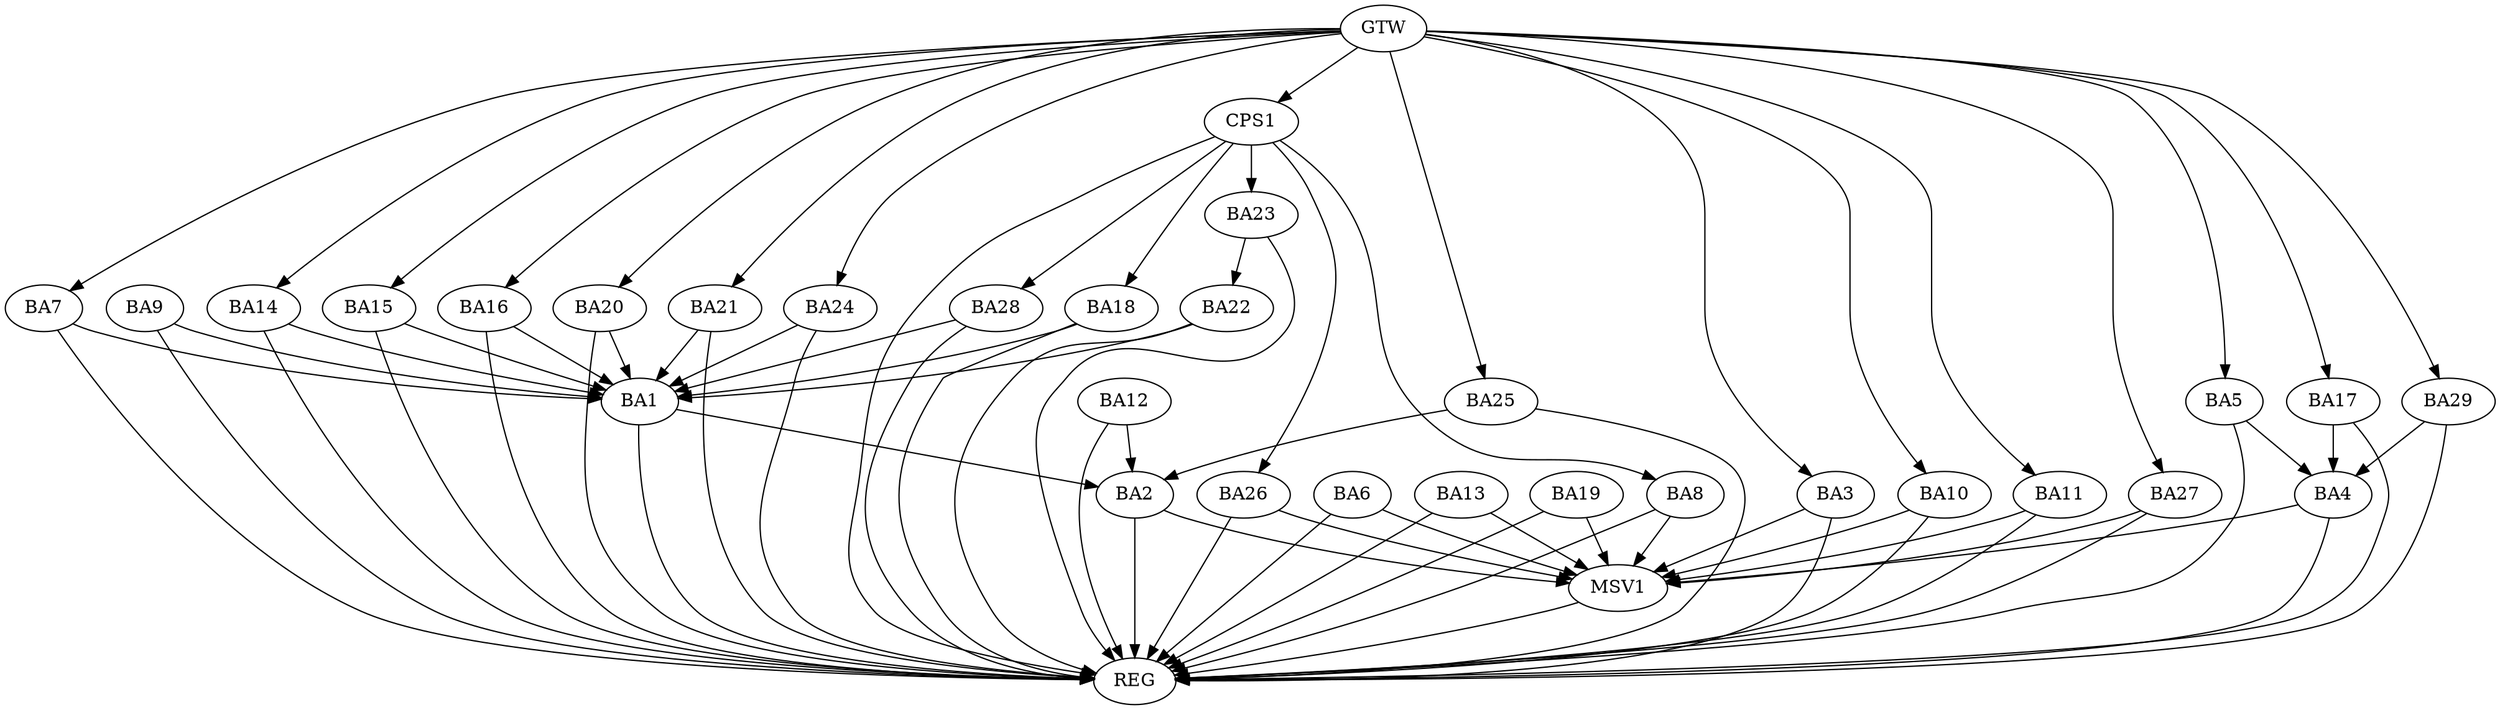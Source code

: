 strict digraph G {
  BA1 [ label="BA1" ];
  BA2 [ label="BA2" ];
  BA3 [ label="BA3" ];
  BA4 [ label="BA4" ];
  BA5 [ label="BA5" ];
  BA6 [ label="BA6" ];
  BA7 [ label="BA7" ];
  BA8 [ label="BA8" ];
  BA9 [ label="BA9" ];
  BA10 [ label="BA10" ];
  BA11 [ label="BA11" ];
  BA12 [ label="BA12" ];
  BA13 [ label="BA13" ];
  BA14 [ label="BA14" ];
  BA15 [ label="BA15" ];
  BA16 [ label="BA16" ];
  BA17 [ label="BA17" ];
  BA18 [ label="BA18" ];
  BA19 [ label="BA19" ];
  BA20 [ label="BA20" ];
  BA21 [ label="BA21" ];
  BA22 [ label="BA22" ];
  BA23 [ label="BA23" ];
  BA24 [ label="BA24" ];
  BA25 [ label="BA25" ];
  BA26 [ label="BA26" ];
  BA27 [ label="BA27" ];
  BA28 [ label="BA28" ];
  BA29 [ label="BA29" ];
  CPS1 [ label="CPS1" ];
  GTW [ label="GTW" ];
  REG [ label="REG" ];
  MSV1 [ label="MSV1" ];
  BA1 -> BA2;
  BA5 -> BA4;
  BA12 -> BA2;
  BA17 -> BA4;
  BA23 -> BA22;
  BA25 -> BA2;
  BA29 -> BA4;
  CPS1 -> BA23;
  CPS1 -> BA26;
  CPS1 -> BA18;
  CPS1 -> BA8;
  CPS1 -> BA28;
  GTW -> BA3;
  GTW -> BA5;
  GTW -> BA7;
  GTW -> BA10;
  GTW -> BA11;
  GTW -> BA14;
  GTW -> BA15;
  GTW -> BA16;
  GTW -> BA17;
  GTW -> BA20;
  GTW -> BA21;
  GTW -> BA24;
  GTW -> BA25;
  GTW -> BA27;
  GTW -> BA29;
  GTW -> CPS1;
  BA1 -> REG;
  BA2 -> REG;
  BA3 -> REG;
  BA4 -> REG;
  BA5 -> REG;
  BA6 -> REG;
  BA7 -> REG;
  BA8 -> REG;
  BA9 -> REG;
  BA10 -> REG;
  BA11 -> REG;
  BA12 -> REG;
  BA13 -> REG;
  BA14 -> REG;
  BA15 -> REG;
  BA16 -> REG;
  BA17 -> REG;
  BA18 -> REG;
  BA19 -> REG;
  BA20 -> REG;
  BA21 -> REG;
  BA22 -> REG;
  BA23 -> REG;
  BA24 -> REG;
  BA25 -> REG;
  BA26 -> REG;
  BA27 -> REG;
  BA28 -> REG;
  BA29 -> REG;
  CPS1 -> REG;
  BA15 -> BA1;
  BA22 -> BA1;
  BA28 -> BA1;
  BA9 -> BA1;
  BA21 -> BA1;
  BA16 -> BA1;
  BA24 -> BA1;
  BA18 -> BA1;
  BA14 -> BA1;
  BA20 -> BA1;
  BA7 -> BA1;
  BA2 -> MSV1;
  BA3 -> MSV1;
  BA4 -> MSV1;
  BA6 -> MSV1;
  BA10 -> MSV1;
  BA11 -> MSV1;
  BA13 -> MSV1;
  BA26 -> MSV1;
  BA27 -> MSV1;
  BA19 -> MSV1;
  BA8 -> MSV1;
  MSV1 -> REG;
}
